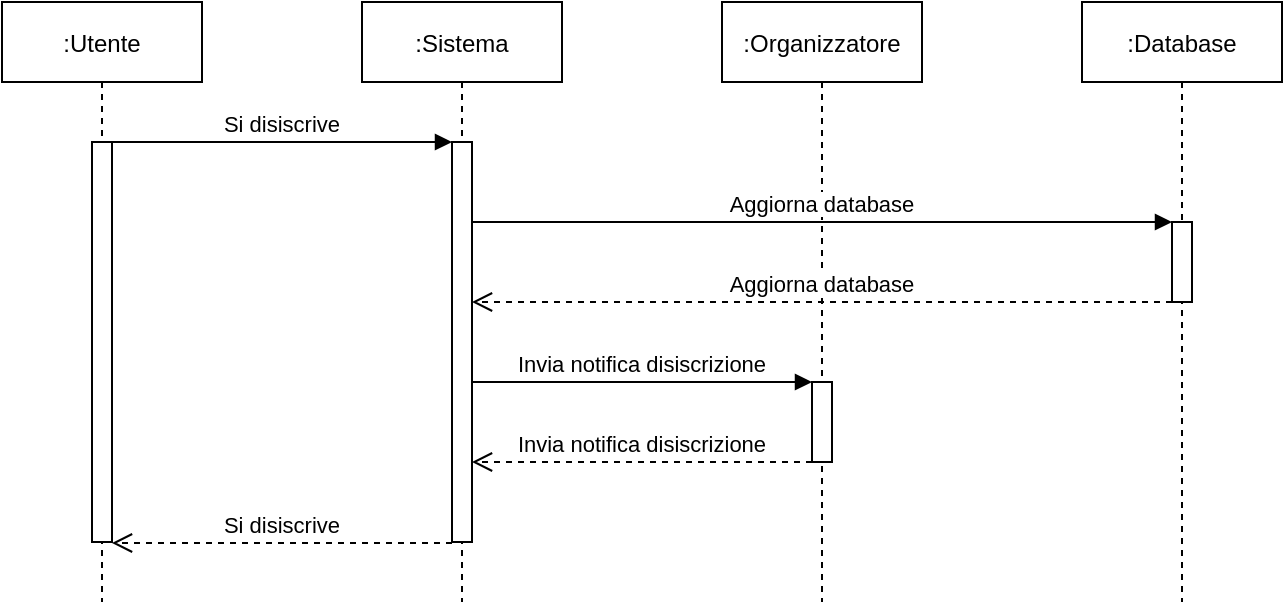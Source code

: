 <mxfile version="20.5.3" type="device"><diagram id="kgpKYQtTHZ0yAKxKKP6v" name="Page-1"><mxGraphModel dx="1783" dy="890" grid="1" gridSize="10" guides="1" tooltips="1" connect="1" arrows="1" fold="1" page="1" pageScale="1" pageWidth="850" pageHeight="1100" math="0" shadow="0"><root><mxCell id="0"/><mxCell id="1" parent="0"/><mxCell id="3nuBFxr9cyL0pnOWT2aG-1" value=":Utente" style="shape=umlLifeline;perimeter=lifelinePerimeter;container=1;collapsible=0;recursiveResize=0;rounded=0;shadow=0;strokeWidth=1;" parent="1" vertex="1"><mxGeometry x="100" y="80" width="100" height="300" as="geometry"/></mxCell><mxCell id="3nuBFxr9cyL0pnOWT2aG-2" value="" style="points=[];perimeter=orthogonalPerimeter;rounded=0;shadow=0;strokeWidth=1;" parent="3nuBFxr9cyL0pnOWT2aG-1" vertex="1"><mxGeometry x="45" y="70" width="10" height="200" as="geometry"/></mxCell><mxCell id="3nuBFxr9cyL0pnOWT2aG-5" value=":Sistema" style="shape=umlLifeline;perimeter=lifelinePerimeter;container=1;collapsible=0;recursiveResize=0;rounded=0;shadow=0;strokeWidth=1;" parent="1" vertex="1"><mxGeometry x="280" y="80" width="100" height="300" as="geometry"/></mxCell><mxCell id="3nuBFxr9cyL0pnOWT2aG-6" value="" style="points=[];perimeter=orthogonalPerimeter;rounded=0;shadow=0;strokeWidth=1;" parent="3nuBFxr9cyL0pnOWT2aG-5" vertex="1"><mxGeometry x="45" y="70" width="10" height="200" as="geometry"/></mxCell><mxCell id="3nuBFxr9cyL0pnOWT2aG-7" value="Si disiscrive" style="verticalAlign=bottom;endArrow=open;dashed=1;endSize=8;exitX=0;exitY=0.95;shadow=0;strokeWidth=1;" parent="1" edge="1"><mxGeometry relative="1" as="geometry"><mxPoint x="155" y="350.5" as="targetPoint"/><mxPoint x="325" y="350.5" as="sourcePoint"/></mxGeometry></mxCell><mxCell id="3nuBFxr9cyL0pnOWT2aG-8" value="Si disiscrive" style="verticalAlign=bottom;endArrow=block;entryX=0;entryY=0;shadow=0;strokeWidth=1;" parent="1" source="3nuBFxr9cyL0pnOWT2aG-2" target="3nuBFxr9cyL0pnOWT2aG-6" edge="1"><mxGeometry relative="1" as="geometry"><mxPoint x="255" y="160" as="sourcePoint"/></mxGeometry></mxCell><mxCell id="8oDopIsOzn9q_jGduk9l-1" value=":Organizzatore" style="shape=umlLifeline;perimeter=lifelinePerimeter;container=1;collapsible=0;recursiveResize=0;rounded=0;shadow=0;strokeWidth=1;" vertex="1" parent="1"><mxGeometry x="460" y="80" width="100" height="300" as="geometry"/></mxCell><mxCell id="8oDopIsOzn9q_jGduk9l-7" value="" style="points=[];perimeter=orthogonalPerimeter;rounded=0;shadow=0;strokeWidth=1;" vertex="1" parent="8oDopIsOzn9q_jGduk9l-1"><mxGeometry x="45" y="190" width="10" height="40" as="geometry"/></mxCell><mxCell id="8oDopIsOzn9q_jGduk9l-3" value=":Database" style="shape=umlLifeline;perimeter=lifelinePerimeter;container=1;collapsible=0;recursiveResize=0;rounded=0;shadow=0;strokeWidth=1;" vertex="1" parent="1"><mxGeometry x="640" y="80" width="100" height="300" as="geometry"/></mxCell><mxCell id="8oDopIsOzn9q_jGduk9l-2" value="" style="points=[];perimeter=orthogonalPerimeter;rounded=0;shadow=0;strokeWidth=1;" vertex="1" parent="8oDopIsOzn9q_jGduk9l-3"><mxGeometry x="45" y="110" width="10" height="40" as="geometry"/></mxCell><mxCell id="8oDopIsOzn9q_jGduk9l-5" value="Aggiorna database" style="verticalAlign=bottom;endArrow=block;shadow=0;strokeWidth=1;" edge="1" parent="1" target="8oDopIsOzn9q_jGduk9l-2"><mxGeometry relative="1" as="geometry"><mxPoint x="335" y="190" as="sourcePoint"/><mxPoint x="505" y="190" as="targetPoint"/></mxGeometry></mxCell><mxCell id="8oDopIsOzn9q_jGduk9l-6" value="Aggiorna database" style="verticalAlign=bottom;endArrow=open;dashed=1;endSize=8;shadow=0;strokeWidth=1;" edge="1" parent="1" source="8oDopIsOzn9q_jGduk9l-2"><mxGeometry relative="1" as="geometry"><mxPoint x="335" y="230" as="targetPoint"/><mxPoint x="505" y="230" as="sourcePoint"/></mxGeometry></mxCell><mxCell id="8oDopIsOzn9q_jGduk9l-8" value="Invia notifica disiscrizione" style="verticalAlign=bottom;endArrow=block;shadow=0;strokeWidth=1;" edge="1" parent="1" source="3nuBFxr9cyL0pnOWT2aG-6" target="8oDopIsOzn9q_jGduk9l-7"><mxGeometry relative="1" as="geometry"><mxPoint x="340" y="270.0" as="sourcePoint"/><mxPoint x="510" y="270.0" as="targetPoint"/></mxGeometry></mxCell><mxCell id="8oDopIsOzn9q_jGduk9l-9" value="Invia notifica disiscrizione" style="verticalAlign=bottom;endArrow=open;dashed=1;endSize=8;shadow=0;strokeWidth=1;" edge="1" parent="1"><mxGeometry relative="1" as="geometry"><mxPoint x="335" y="310" as="targetPoint"/><mxPoint x="505" y="310" as="sourcePoint"/></mxGeometry></mxCell></root></mxGraphModel></diagram></mxfile>